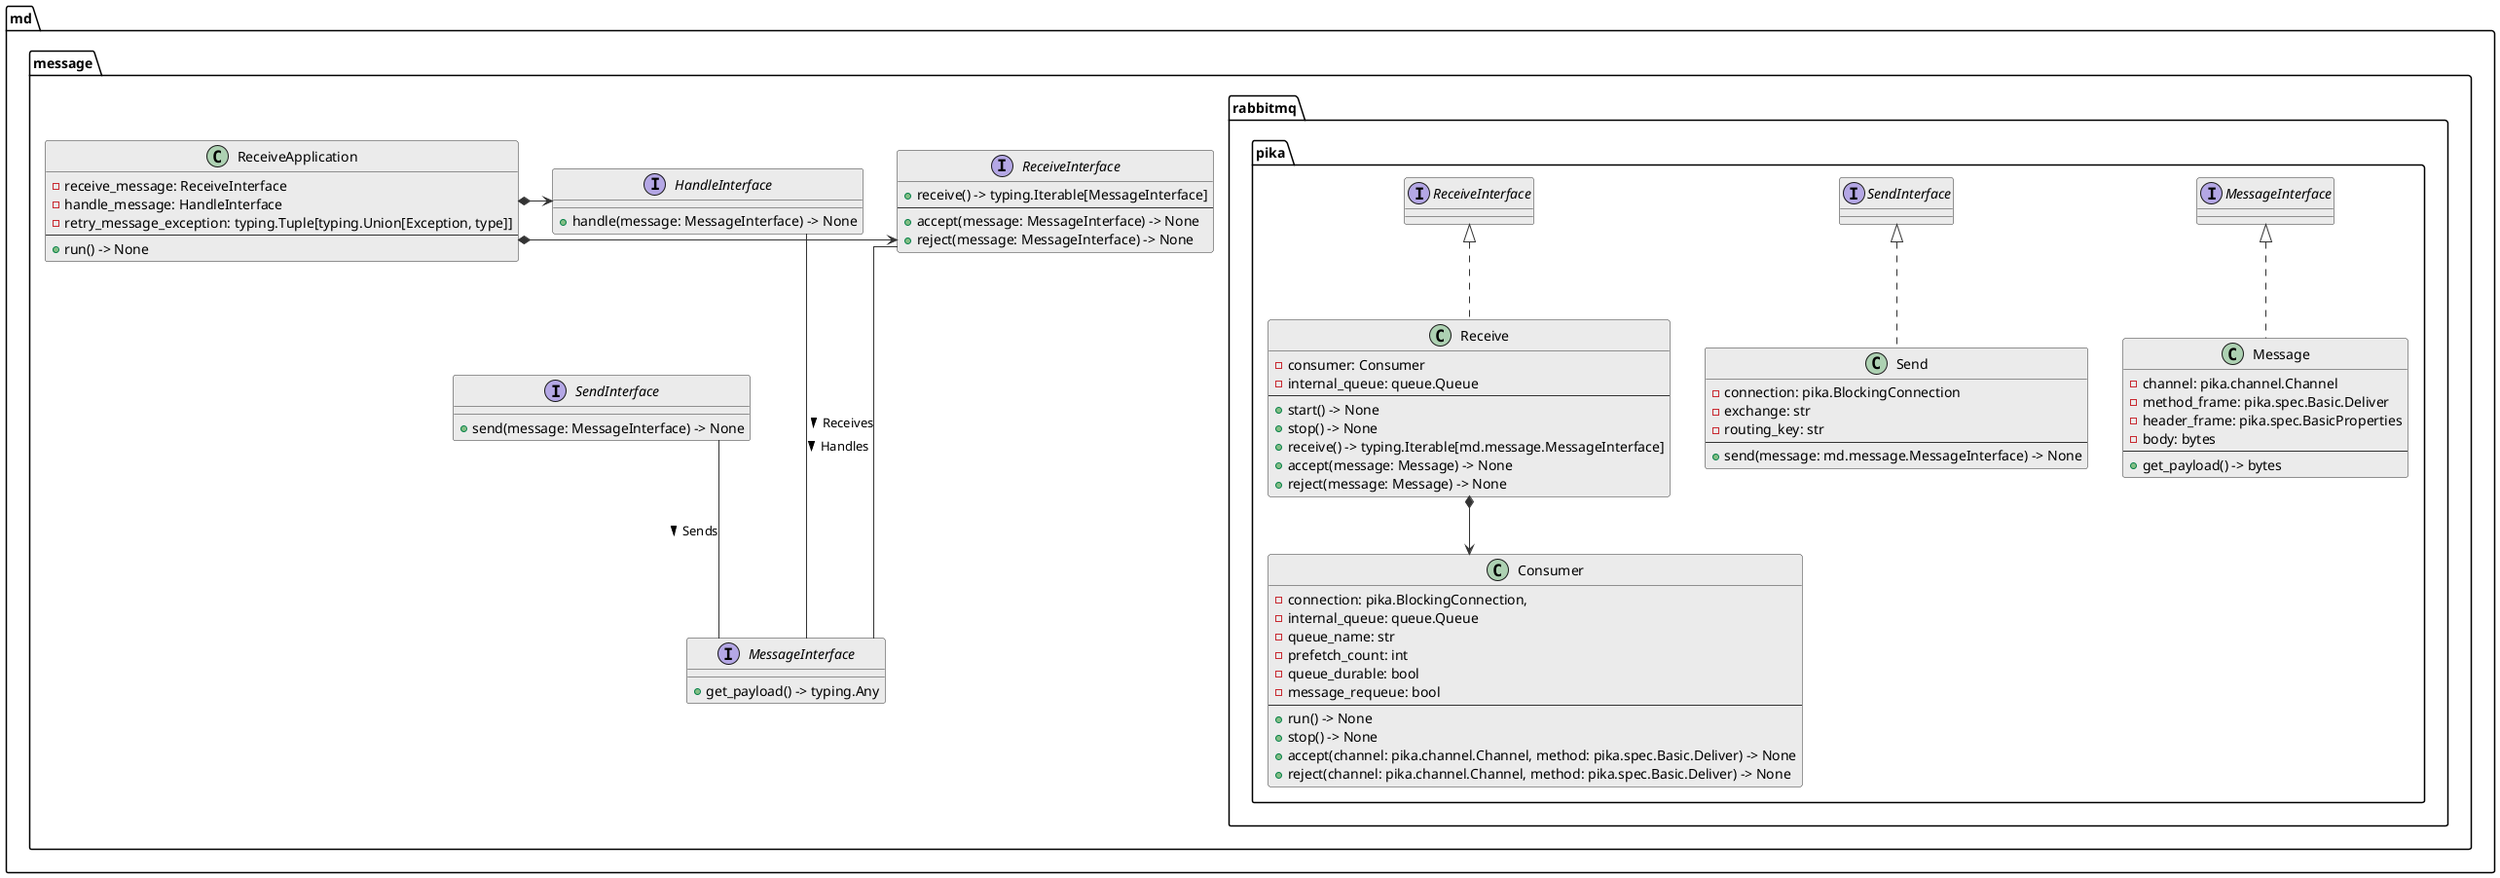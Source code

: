 @startuml

skinparam class {
  BackgroundColor #ebebeb
  ArrowColor      #333
  BorderColor     #333
}

skinparam lineType ortho

package md.message {
  interface MessageInterface {
    + get_payload() -> typing.Any
  }

  interface SendInterface {
    + send(message: MessageInterface) -> None
  }

  interface ReceiveInterface{
    + receive() -> typing.Iterable[MessageInterface]
    --
    + accept(message: MessageInterface) -> None
    + reject(message: MessageInterface) -> None
  }

  interface HandleInterface {
    + handle(message: MessageInterface) -> None
  }

  class ReceiveApplication {
    - receive_message: ReceiveInterface
    - handle_message: HandleInterface
    - retry_message_exception: typing.Tuple[typing.Union[Exception, type]]
    ---
    + run() -> None
  }
}


SendInterface -- MessageInterface : "Sends >"
HandleInterface --- MessageInterface : "Handles >"
ReceiveInterface -- MessageInterface : "Receives >"

ReceiveApplication *-> ReceiveInterface
ReceiveApplication *-> HandleInterface


package md.message.rabbitmq.pika {
  class Message implements MessageInterface {
    - channel: pika.channel.Channel
    - method_frame: pika.spec.Basic.Deliver
    - header_frame: pika.spec.BasicProperties
    - body: bytes
    ---
    + get_payload() -> bytes
  }

  class Send implements SendInterface {
    - connection: pika.BlockingConnection
    - exchange: str
    - routing_key: str
    ---
    + send(message: md.message.MessageInterface) -> None
  }

  class Consumer {
    - connection: pika.BlockingConnection,
    - internal_queue: queue.Queue
    - queue_name: str
    - prefetch_count: int
    - queue_durable: bool
    - message_requeue: bool
    ---
    + run() -> None
    + stop() -> None
    + accept(channel: pika.channel.Channel, method: pika.spec.Basic.Deliver) -> None
    + reject(channel: pika.channel.Channel, method: pika.spec.Basic.Deliver) -> None
  }

  class Receive implements ReceiveInterface {
      - consumer: Consumer
      - internal_queue: queue.Queue
      ---
      + start() -> None
      + stop() -> None
      + receive() -> typing.Iterable[md.message.MessageInterface]
      + accept(message: Message) -> None
      + reject(message: Message) -> None
  }

  Receive *--> Consumer
'  Send -- Message
'  Receive -- Message
}


@enduml
